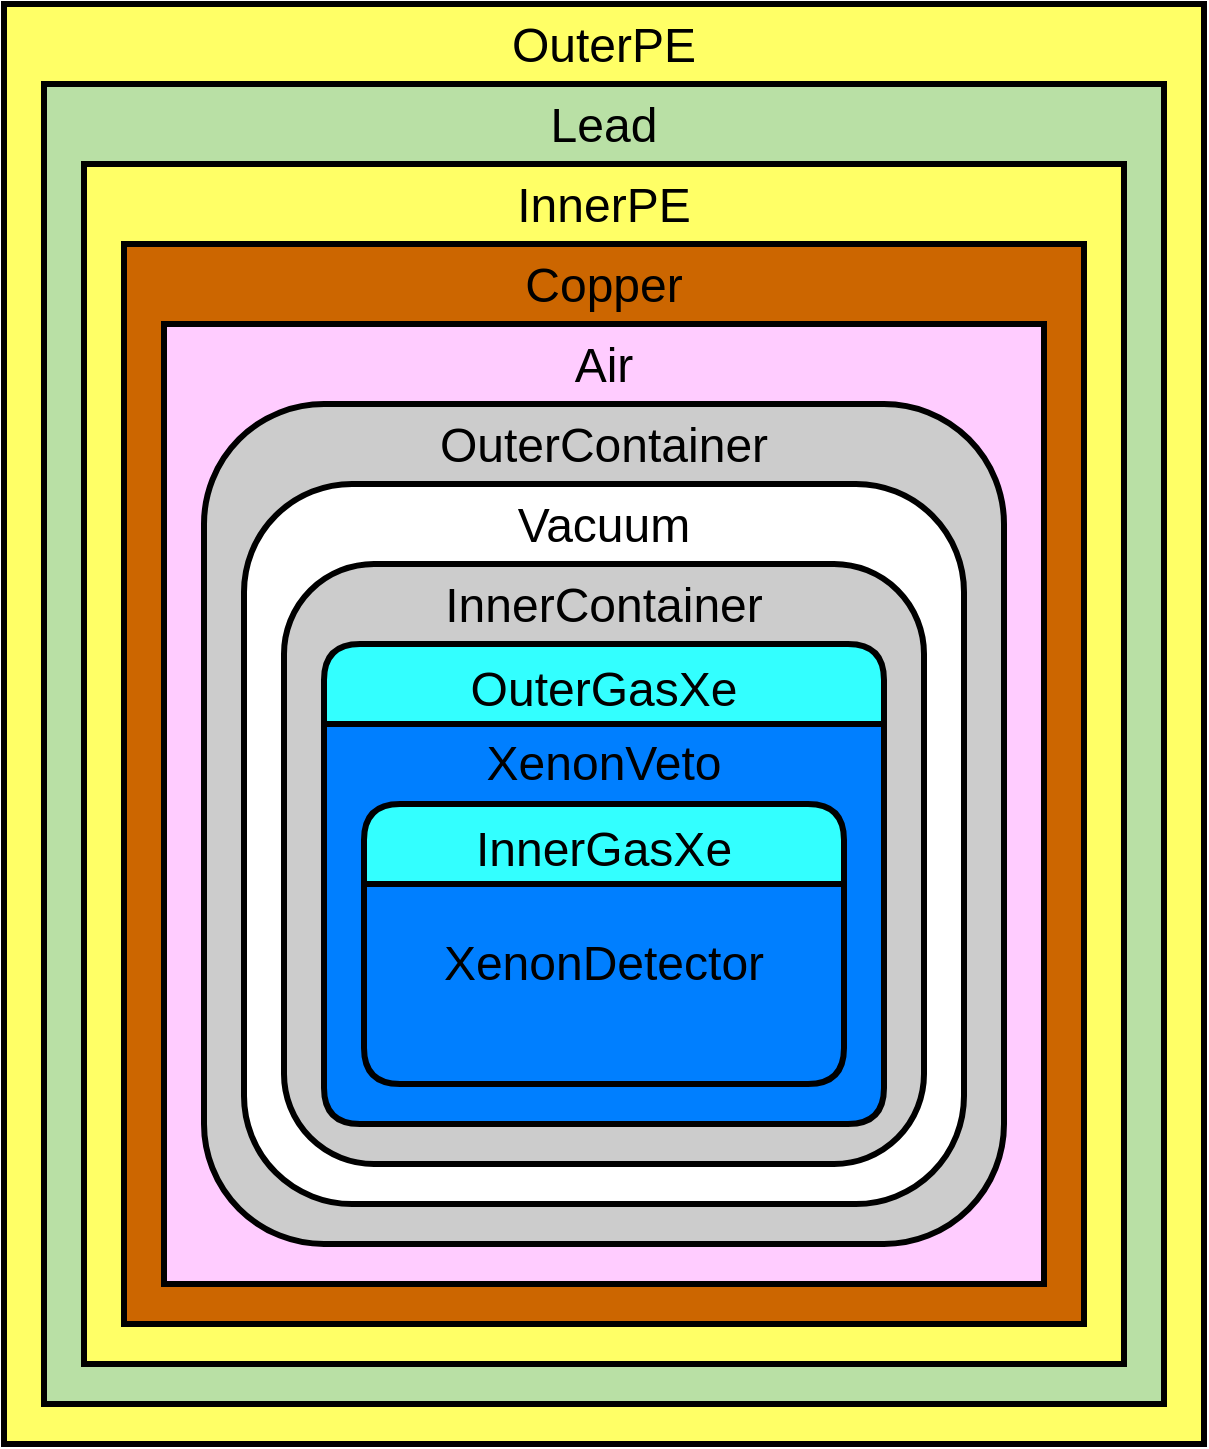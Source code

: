 <mxfile version="18.1.1" type="device"><diagram id="Fq71VrBxVvkAfwWjsq7X" name="Page-1"><mxGraphModel dx="1351" dy="923" grid="1" gridSize="10" guides="1" tooltips="1" connect="1" arrows="1" fold="1" page="1" pageScale="1" pageWidth="850" pageHeight="1100" math="0" shadow="0"><root><mxCell id="0"/><mxCell id="1" parent="0"/><mxCell id="UJRIzlGldUJogz5Mk5ph-1" value="&lt;font style=&quot;font-size: 24px;&quot;&gt;OuterPE&lt;/font&gt;" style="rounded=0;whiteSpace=wrap;html=1;strokeWidth=3;perimeterSpacing=0;fillColor=#FFFF66;spacingTop=0;labelPosition=center;verticalLabelPosition=top;align=center;verticalAlign=bottom;spacing=-36;fontSize=24;" vertex="1" parent="1"><mxGeometry x="40" y="40" width="600" height="720" as="geometry"/></mxCell><mxCell id="UJRIzlGldUJogz5Mk5ph-2" value="&lt;font style=&quot;font-size: 24px;&quot;&gt;Lead&lt;/font&gt;" style="rounded=0;whiteSpace=wrap;html=1;strokeWidth=3;fillColor=#B9E0A5;labelPosition=center;verticalLabelPosition=top;align=center;verticalAlign=bottom;fontSize=24;spacing=-36;" vertex="1" parent="1"><mxGeometry x="60" y="80" width="560" height="660" as="geometry"/></mxCell><mxCell id="UJRIzlGldUJogz5Mk5ph-4" value="InnerPE" style="rounded=0;whiteSpace=wrap;html=1;strokeWidth=3;fillColor=#FFFF66;fontSize=24;labelPosition=center;verticalLabelPosition=top;align=center;verticalAlign=bottom;spacing=-36;" vertex="1" parent="1"><mxGeometry x="80" y="120" width="520" height="600" as="geometry"/></mxCell><mxCell id="UJRIzlGldUJogz5Mk5ph-5" value="Copper" style="rounded=0;whiteSpace=wrap;html=1;strokeWidth=3;fillColor=#CC6600;fontSize=24;labelPosition=center;verticalLabelPosition=top;align=center;verticalAlign=bottom;spacing=-36;" vertex="1" parent="1"><mxGeometry x="100" y="160" width="480" height="540" as="geometry"/></mxCell><mxCell id="UJRIzlGldUJogz5Mk5ph-6" value="Air" style="rounded=0;whiteSpace=wrap;html=1;strokeWidth=3;fillColor=#FFCCFF;fontSize=24;labelPosition=center;verticalLabelPosition=top;align=center;verticalAlign=bottom;spacing=-36;" vertex="1" parent="1"><mxGeometry x="120" y="200" width="440" height="480" as="geometry"/></mxCell><mxCell id="UJRIzlGldUJogz5Mk5ph-7" value="OuterContainer" style="rounded=1;whiteSpace=wrap;html=1;strokeWidth=3;fillColor=#CCCCCC;fontSize=24;spacing=-36;labelPosition=center;verticalLabelPosition=top;align=center;verticalAlign=bottom;" vertex="1" parent="1"><mxGeometry x="140" y="240" width="400" height="420" as="geometry"/></mxCell><mxCell id="UJRIzlGldUJogz5Mk5ph-8" value="Vacuum" style="rounded=1;whiteSpace=wrap;html=1;strokeWidth=3;fillColor=#FFFFFF;fontSize=24;labelPosition=center;verticalLabelPosition=top;align=center;verticalAlign=bottom;spacing=-36;" vertex="1" parent="1"><mxGeometry x="160" y="280" width="360" height="360" as="geometry"/></mxCell><mxCell id="UJRIzlGldUJogz5Mk5ph-9" value="InnerContainer" style="rounded=1;whiteSpace=wrap;html=1;strokeWidth=3;fillColor=#CCCCCC;fontSize=24;labelPosition=center;verticalLabelPosition=top;align=center;verticalAlign=bottom;spacing=-36;" vertex="1" parent="1"><mxGeometry x="180" y="320" width="320" height="300" as="geometry"/></mxCell><mxCell id="UJRIzlGldUJogz5Mk5ph-12" value="OuterGasXe" style="swimlane;rounded=1;fontSize=24;strokeWidth=3;fillColor=#33FFFF;startSize=40;fontStyle=0;swimlaneFillColor=#007FFF;" vertex="1" parent="1"><mxGeometry x="200" y="360" width="280" height="240" as="geometry"/></mxCell><mxCell id="UJRIzlGldUJogz5Mk5ph-15" value="InnerGasXe" style="swimlane;rounded=1;fontSize=24;strokeWidth=3;fillColor=#33FFFF;startSize=40;fontStyle=0;gradientColor=none;swimlaneFillColor=#007FFF;" vertex="1" parent="UJRIzlGldUJogz5Mk5ph-12"><mxGeometry x="20" y="80" width="240" height="140" as="geometry"/></mxCell><mxCell id="UJRIzlGldUJogz5Mk5ph-16" value="XenonVeto" style="rounded=0;whiteSpace=wrap;html=1;fontSize=24;strokeWidth=3;fillColor=none;strokeColor=none;" vertex="1" parent="1"><mxGeometry x="200" y="400" width="280" height="40" as="geometry"/></mxCell><mxCell id="UJRIzlGldUJogz5Mk5ph-17" value="XenonDetector" style="rounded=1;whiteSpace=wrap;html=1;fontSize=24;strokeWidth=3;fillColor=none;strokeColor=none;" vertex="1" parent="1"><mxGeometry x="220" y="480" width="240" height="80" as="geometry"/></mxCell></root></mxGraphModel></diagram></mxfile>